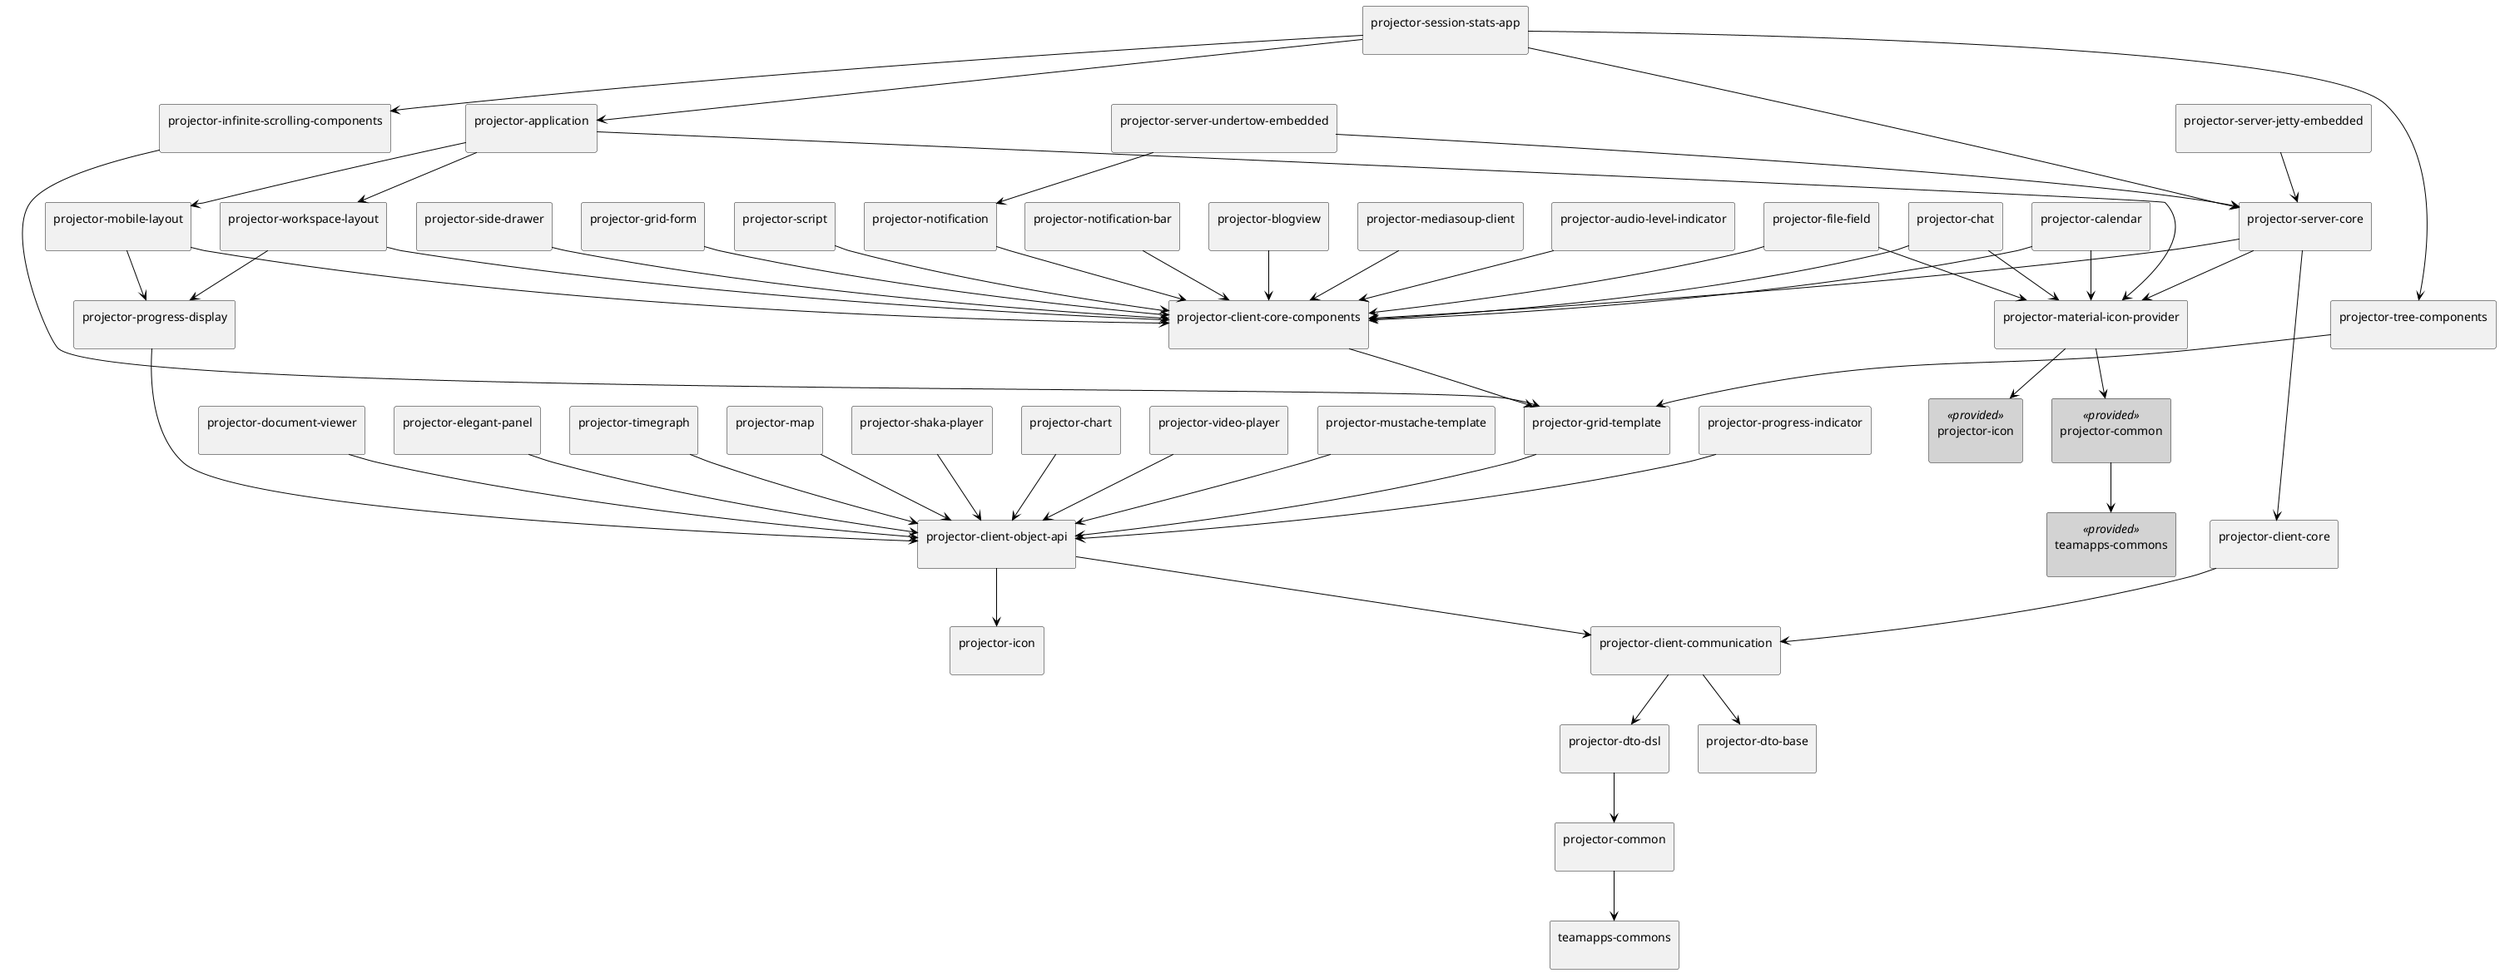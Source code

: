 @startuml
skinparam defaultTextAlignment center
skinparam rectangle {
  BackgroundColor<<optional>> beige
  BackgroundColor<<test>> lightGreen
  BackgroundColor<<runtime>> lightBlue
  BackgroundColor<<provided>> lightGray
}
rectangle "projector-common\n" as org_teamapps_projector_common_jar_compile
rectangle "teamapps-commons\n" as org_teamapps_teamapps_commons_jar_compile
rectangle "projector-dto-dsl\n" as org_teamapps_projector_dto_dsl_jar_compile
rectangle "projector-client-communication\n" as org_teamapps_projector_client_communication_jar_compile
rectangle "projector-dto-base\n" as org_teamapps_projector_dto_base_jar_compile
rectangle "projector-client-object-api\n" as org_teamapps_projector_client_object_api_jar_compile
rectangle "projector-icon\n" as org_teamapps_projector_icon_jar_compile
rectangle "projector-client-core\n" as org_teamapps_projector_client_core_jar_compile
rectangle "projector-grid-template\n" as org_teamapps_projector_grid_template_jar_compile
rectangle "projector-mustache-template\n" as org_teamapps_projector_mustache_template_jar_compile
rectangle "projector-client-core-components\n" as org_teamapps_projector_client_core_components_jar_compile
rectangle "projector-script\n" as org_teamapps_projector_script_jar_compile
rectangle "projector-progress-indicator\n" as org_teamapps_projector_progress_indicator_jar_compile
rectangle "projector-notification\n" as org_teamapps_projector_notification_jar_compile
rectangle "projector-progress-display\n" as org_teamapps_projector_progress_display_jar_compile
rectangle "projector-mobile-layout\n" as org_teamapps_projector_mobile_layout_jar_compile
rectangle "projector-notification-bar\n" as org_teamapps_projector_notification_bar_jar_compile
rectangle "projector-tree-components\n" as org_teamapps_projector_tree_components_jar_compile
rectangle "projector-infinite-scrolling-components\n" as org_teamapps_projector_infinite_scrolling_components_jar_compile
rectangle "projector-material-icon-provider\n" as org_teamapps_projector_material_icon_provider_jar_compile
rectangle "projector-icon\n" as org_teamapps_projector_icon_jar_provided<<provided>>
rectangle "projector-common\n" as org_teamapps_projector_common_jar_provided<<provided>>
rectangle "teamapps-commons\n" as org_teamapps_teamapps_commons_jar_provided<<provided>>
rectangle "projector-calendar\n" as org_teamapps_projector_calendar_jar_compile
rectangle "projector-document-viewer\n" as org_teamapps_projector_document_viewer_jar_compile
rectangle "projector-elegant-panel\n" as org_teamapps_projector_elegant_panel_jar_compile
rectangle "projector-file-field\n" as org_teamapps_projector_file_field_jar_compile
rectangle "projector-timegraph\n" as org_teamapps_projector_timegraph_jar_compile
rectangle "projector-workspace-layout\n" as org_teamapps_projector_workspace_layout_jar_compile
rectangle "projector-blogview\n" as org_teamapps_projector_blogview_jar_compile
rectangle "projector-map\n" as org_teamapps_projector_map_jar_compile
rectangle "projector-shaka-player\n" as org_teamapps_projector_shaka_player_jar_compile
rectangle "projector-mediasoup-client\n" as org_teamapps_projector_mediasoup_client_jar_compile
rectangle "projector-chart\n" as org_teamapps_projector_chart_jar_compile
rectangle "projector-audio-level-indicator\n" as org_teamapps_projector_audio_level_indicator_jar_compile
rectangle "projector-chat\n" as org_teamapps_projector_chat_jar_compile
rectangle "projector-side-drawer\n" as org_teamapps_projector_side_drawer_jar_compile
rectangle "projector-video-player\n" as org_teamapps_projector_video_player_jar_compile
rectangle "projector-grid-form\n" as org_teamapps_projector_grid_form_jar_compile
rectangle "projector-application\n" as org_teamapps_projector_application_jar_compile
rectangle "projector-server-core\n" as org_teamapps_projector_server_core_jar_compile
rectangle "projector-server-jetty-embedded\n" as org_teamapps_projector_server_jetty_embedded_jar_compile
rectangle "projector-server-undertow-embedded\n" as org_teamapps_projector_server_undertow_embedded_jar_compile
rectangle "projector-session-stats-app\n" as org_teamapps_projector_session_stats_app_jar_compile
org_teamapps_projector_common_jar_compile -[#000000]-> org_teamapps_teamapps_commons_jar_compile
org_teamapps_projector_dto_dsl_jar_compile -[#000000]-> org_teamapps_projector_common_jar_compile
org_teamapps_projector_client_communication_jar_compile -[#000000]-> org_teamapps_projector_dto_dsl_jar_compile
org_teamapps_projector_client_communication_jar_compile -[#000000]-> org_teamapps_projector_dto_base_jar_compile
org_teamapps_projector_client_object_api_jar_compile -[#000000]-> org_teamapps_projector_client_communication_jar_compile
org_teamapps_projector_client_object_api_jar_compile -[#000000]-> org_teamapps_projector_icon_jar_compile
org_teamapps_projector_client_core_jar_compile -[#000000]-> org_teamapps_projector_client_communication_jar_compile
org_teamapps_projector_grid_template_jar_compile -[#000000]-> org_teamapps_projector_client_object_api_jar_compile
org_teamapps_projector_mustache_template_jar_compile -[#000000]-> org_teamapps_projector_client_object_api_jar_compile
org_teamapps_projector_client_core_components_jar_compile -[#000000]-> org_teamapps_projector_grid_template_jar_compile
org_teamapps_projector_script_jar_compile -[#000000]-> org_teamapps_projector_client_core_components_jar_compile
org_teamapps_projector_progress_indicator_jar_compile -[#000000]-> org_teamapps_projector_client_object_api_jar_compile
org_teamapps_projector_notification_jar_compile -[#000000]-> org_teamapps_projector_client_core_components_jar_compile
org_teamapps_projector_progress_display_jar_compile -[#000000]-> org_teamapps_projector_client_object_api_jar_compile
org_teamapps_projector_mobile_layout_jar_compile -[#000000]-> org_teamapps_projector_progress_display_jar_compile
org_teamapps_projector_mobile_layout_jar_compile -[#000000]-> org_teamapps_projector_client_core_components_jar_compile
org_teamapps_projector_notification_bar_jar_compile -[#000000]-> org_teamapps_projector_client_core_components_jar_compile
org_teamapps_projector_tree_components_jar_compile -[#000000]-> org_teamapps_projector_grid_template_jar_compile
org_teamapps_projector_infinite_scrolling_components_jar_compile -[#000000]-> org_teamapps_projector_grid_template_jar_compile
org_teamapps_projector_material_icon_provider_jar_compile -[#000000]-> org_teamapps_projector_icon_jar_provided
org_teamapps_projector_common_jar_provided -[#000000]-> org_teamapps_teamapps_commons_jar_provided
org_teamapps_projector_material_icon_provider_jar_compile -[#000000]-> org_teamapps_projector_common_jar_provided
org_teamapps_projector_calendar_jar_compile -[#000000]-> org_teamapps_projector_client_core_components_jar_compile
org_teamapps_projector_calendar_jar_compile -[#000000]-> org_teamapps_projector_material_icon_provider_jar_compile
org_teamapps_projector_document_viewer_jar_compile -[#000000]-> org_teamapps_projector_client_object_api_jar_compile
org_teamapps_projector_elegant_panel_jar_compile -[#000000]-> org_teamapps_projector_client_object_api_jar_compile
org_teamapps_projector_file_field_jar_compile -[#000000]-> org_teamapps_projector_material_icon_provider_jar_compile
org_teamapps_projector_file_field_jar_compile -[#000000]-> org_teamapps_projector_client_core_components_jar_compile
org_teamapps_projector_timegraph_jar_compile -[#000000]-> org_teamapps_projector_client_object_api_jar_compile
org_teamapps_projector_workspace_layout_jar_compile -[#000000]-> org_teamapps_projector_progress_display_jar_compile
org_teamapps_projector_workspace_layout_jar_compile -[#000000]-> org_teamapps_projector_client_core_components_jar_compile
org_teamapps_projector_blogview_jar_compile -[#000000]-> org_teamapps_projector_client_core_components_jar_compile
org_teamapps_projector_map_jar_compile -[#000000]-> org_teamapps_projector_client_object_api_jar_compile
org_teamapps_projector_shaka_player_jar_compile -[#000000]-> org_teamapps_projector_client_object_api_jar_compile
org_teamapps_projector_mediasoup_client_jar_compile -[#000000]-> org_teamapps_projector_client_core_components_jar_compile
org_teamapps_projector_chart_jar_compile -[#000000]-> org_teamapps_projector_client_object_api_jar_compile
org_teamapps_projector_audio_level_indicator_jar_compile -[#000000]-> org_teamapps_projector_client_core_components_jar_compile
org_teamapps_projector_chat_jar_compile -[#000000]-> org_teamapps_projector_client_core_components_jar_compile
org_teamapps_projector_chat_jar_compile -[#000000]-> org_teamapps_projector_material_icon_provider_jar_compile
org_teamapps_projector_side_drawer_jar_compile -[#000000]-> org_teamapps_projector_client_core_components_jar_compile
org_teamapps_projector_video_player_jar_compile -[#000000]-> org_teamapps_projector_client_object_api_jar_compile
org_teamapps_projector_grid_form_jar_compile -[#000000]-> org_teamapps_projector_client_core_components_jar_compile
org_teamapps_projector_application_jar_compile -[#000000]-> org_teamapps_projector_workspace_layout_jar_compile
org_teamapps_projector_application_jar_compile -[#000000]-> org_teamapps_projector_mobile_layout_jar_compile
org_teamapps_projector_application_jar_compile -[#000000]-> org_teamapps_projector_material_icon_provider_jar_compile
org_teamapps_projector_server_core_jar_compile -[#000000]-> org_teamapps_projector_client_core_jar_compile
org_teamapps_projector_server_core_jar_compile -[#000000]-> org_teamapps_projector_client_core_components_jar_compile
org_teamapps_projector_server_core_jar_compile -[#000000]-> org_teamapps_projector_material_icon_provider_jar_compile
org_teamapps_projector_server_jetty_embedded_jar_compile -[#000000]-> org_teamapps_projector_server_core_jar_compile
org_teamapps_projector_server_undertow_embedded_jar_compile -[#000000]-> org_teamapps_projector_server_core_jar_compile
org_teamapps_projector_server_undertow_embedded_jar_compile -[#000000]-> org_teamapps_projector_notification_jar_compile
org_teamapps_projector_session_stats_app_jar_compile -[#000000]-> org_teamapps_projector_infinite_scrolling_components_jar_compile
org_teamapps_projector_session_stats_app_jar_compile -[#000000]-> org_teamapps_projector_server_core_jar_compile
org_teamapps_projector_session_stats_app_jar_compile -[#000000]-> org_teamapps_projector_application_jar_compile
org_teamapps_projector_session_stats_app_jar_compile -[#000000]-> org_teamapps_projector_tree_components_jar_compile
@enduml